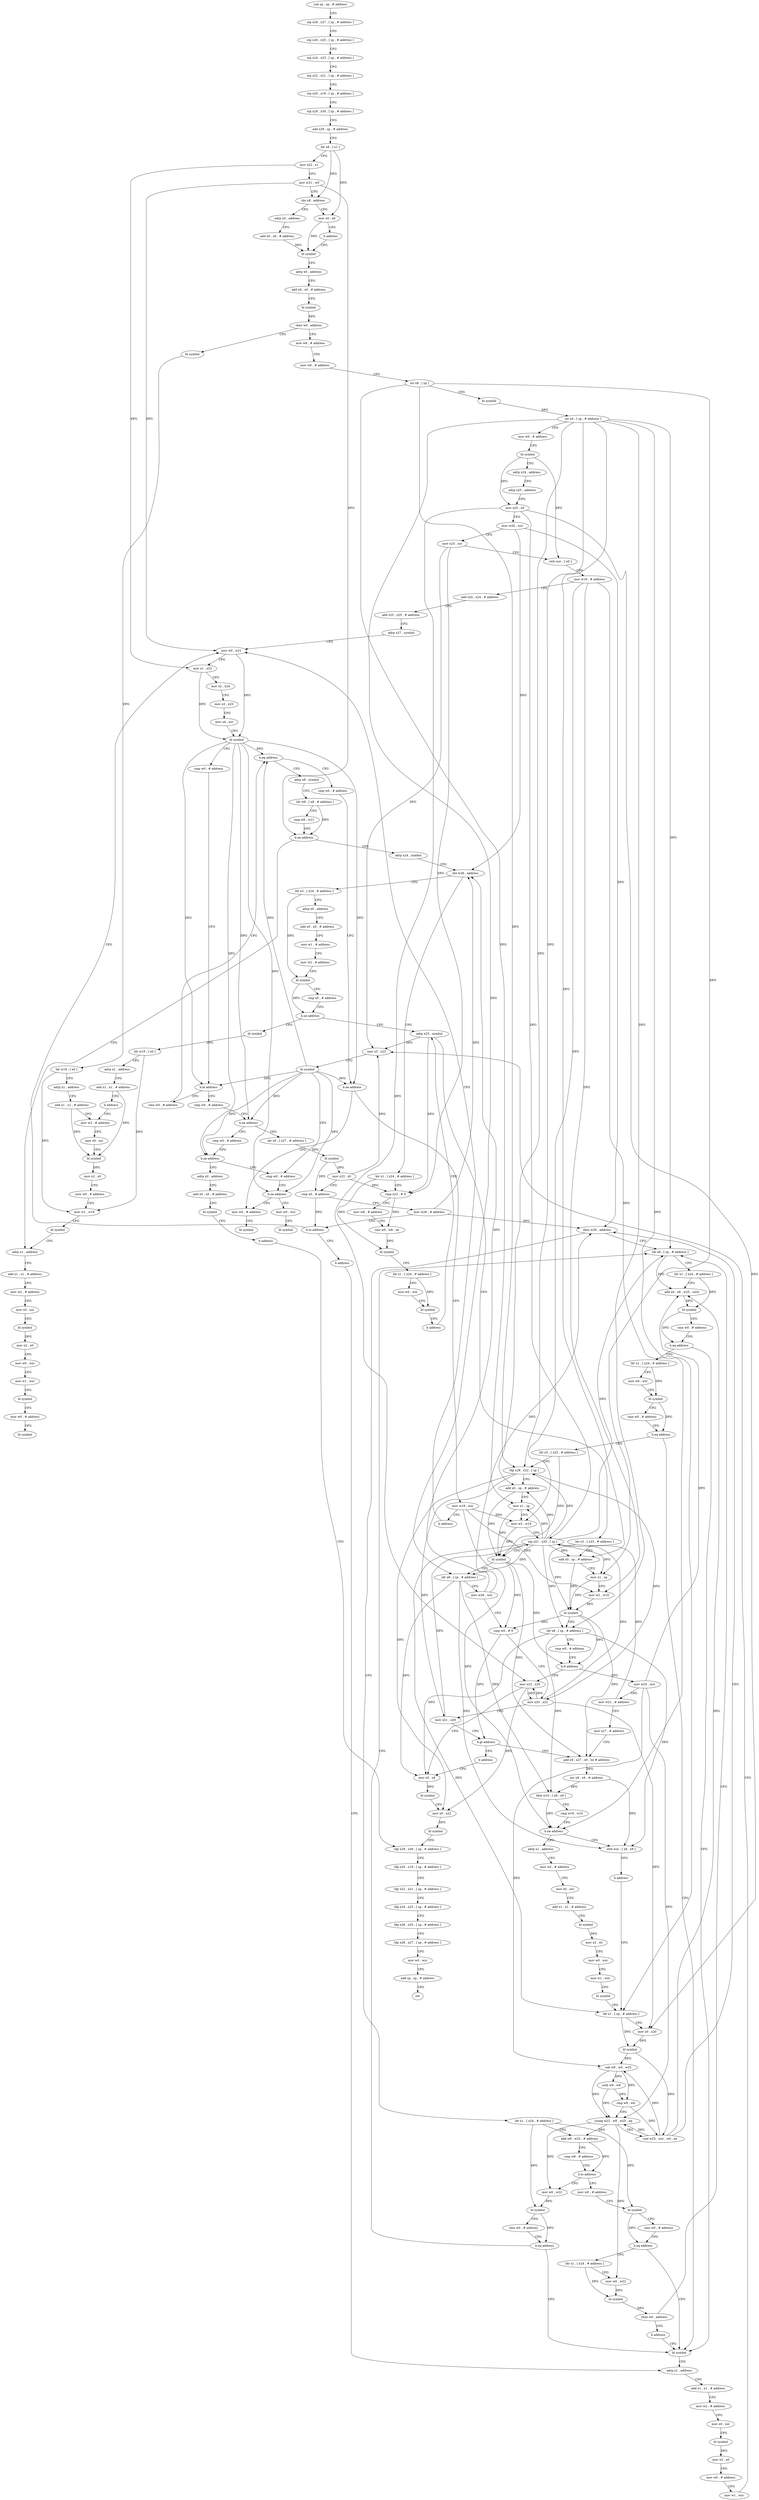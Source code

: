 digraph "func" {
"4199532" [label = "sub sp , sp , # address" ]
"4199536" [label = "stp x28 , x27 , [ sp , # address ]" ]
"4199540" [label = "stp x26 , x25 , [ sp , # address ]" ]
"4199544" [label = "stp x24 , x23 , [ sp , # address ]" ]
"4199548" [label = "stp x22 , x21 , [ sp , # address ]" ]
"4199552" [label = "stp x20 , x19 , [ sp , # address ]" ]
"4199556" [label = "stp x29 , x30 , [ sp , # address ]" ]
"4199560" [label = "add x29 , sp , # address" ]
"4199564" [label = "ldr x8 , [ x1 ]" ]
"4199568" [label = "mov x22 , x1" ]
"4199572" [label = "mov w21 , w0" ]
"4199576" [label = "cbz x8 , address" ]
"4199588" [label = "adrp x0 , address" ]
"4199580" [label = "mov x0 , x8" ]
"4199592" [label = "add x0 , x0 , # address" ]
"4199596" [label = "bl symbol" ]
"4199584" [label = "b address" ]
"4200332" [label = "bl symbol" ]
"4200336" [label = "ldr w19 , [ x0 ]" ]
"4200340" [label = "adrp x1 , address" ]
"4200344" [label = "add x1 , x1 , # address" ]
"4200348" [label = "mov w2 , # address" ]
"4199616" [label = "mov w8 , # address" ]
"4199620" [label = "mov w0 , # address" ]
"4199624" [label = "str x8 , [ sp ]" ]
"4199628" [label = "bl symbol" ]
"4199632" [label = "str x0 , [ sp , # address ]" ]
"4199636" [label = "mov w0 , # address" ]
"4199640" [label = "bl symbol" ]
"4199644" [label = "adrp x24 , address" ]
"4199648" [label = "adrp x25 , address" ]
"4199652" [label = "mov x20 , x0" ]
"4199656" [label = "mov w26 , wzr" ]
"4199660" [label = "mov x23 , xzr" ]
"4199664" [label = "strb wzr , [ x0 ]" ]
"4199668" [label = "mov w19 , # address" ]
"4199672" [label = "add x24 , x24 , # address" ]
"4199676" [label = "add x25 , x25 , # address" ]
"4199680" [label = "adrp x27 , symbol" ]
"4199684" [label = "mov w0 , w21" ]
"4199600" [label = "adrp x0 , address" ]
"4199604" [label = "add x0 , x0 , # address" ]
"4199608" [label = "bl symbol" ]
"4199612" [label = "cbnz w0 , address" ]
"4199752" [label = "cmn w0 , # address" ]
"4199756" [label = "b.eq address" ]
"4199800" [label = "adrp x8 , symbol" ]
"4199760" [label = "cmp w0 , # address" ]
"4199716" [label = "cmp w0 , # address" ]
"4199720" [label = "b.ne address" ]
"4199776" [label = "cmp w0 , # address" ]
"4199724" [label = "ldr x0 , [ x27 , # address ]" ]
"4199804" [label = "ldr w8 , [ x8 , # address ]" ]
"4199808" [label = "cmp w8 , w21" ]
"4199812" [label = "b.ne address" ]
"4200376" [label = "adrp x1 , address" ]
"4199816" [label = "adrp x24 , symbol" ]
"4199764" [label = "b.ne address" ]
"4200324" [label = "mov w0 , # address" ]
"4199768" [label = "mov w19 , wzr" ]
"4199780" [label = "b.ne address" ]
"4200308" [label = "cmp w0 , # address" ]
"4199784" [label = "adrp x0 , address" ]
"4199728" [label = "bl symbol" ]
"4199732" [label = "mov x23 , x0" ]
"4199736" [label = "cmp x0 , # address" ]
"4199740" [label = "mov w26 , # address" ]
"4199744" [label = "b.lo address" ]
"4199748" [label = "b address" ]
"4200380" [label = "add x1 , x1 , # address" ]
"4200384" [label = "mov w2 , # address" ]
"4200388" [label = "mov x0 , xzr" ]
"4200392" [label = "bl symbol" ]
"4200396" [label = "mov x2 , x0" ]
"4200400" [label = "mov w0 , wzr" ]
"4200404" [label = "mov w1 , wzr" ]
"4200408" [label = "bl symbol" ]
"4200412" [label = "mov w0 , # address" ]
"4200416" [label = "bl symbol" ]
"4199820" [label = "cbz w26 , address" ]
"4199860" [label = "ldr x3 , [ x24 , # address ]" ]
"4199824" [label = "ldr x1 , [ x24 , # address ]" ]
"4200328" [label = "bl symbol" ]
"4199772" [label = "b address" ]
"4200312" [label = "b.ne address" ]
"4200316" [label = "mov w0 , wzr" ]
"4199788" [label = "add x0 , x0 , # address" ]
"4199792" [label = "bl symbol" ]
"4199796" [label = "b address" ]
"4200228" [label = "ldp x29 , x30 , [ sp , # address ]" ]
"4199688" [label = "mov x1 , x22" ]
"4199692" [label = "mov x2 , x24" ]
"4199696" [label = "mov x3 , x25" ]
"4199700" [label = "mov x4 , xzr" ]
"4199704" [label = "bl symbol" ]
"4199708" [label = "cmp w0 , # address" ]
"4199712" [label = "b.le address" ]
"4200268" [label = "adrp x1 , address" ]
"4199864" [label = "adrp x0 , address" ]
"4199868" [label = "add x0 , x0 , # address" ]
"4199872" [label = "mov w1 , # address" ]
"4199876" [label = "mov w2 , # address" ]
"4199880" [label = "bl symbol" ]
"4199884" [label = "cmp x0 , # address" ]
"4199888" [label = "b.ne address" ]
"4200420" [label = "bl symbol" ]
"4199892" [label = "adrp x23 , symbol" ]
"4199828" [label = "cmp x23 , # 0" ]
"4199832" [label = "mov w8 , # address" ]
"4199836" [label = "cinc w0 , w8 , ne" ]
"4199840" [label = "bl symbol" ]
"4199844" [label = "ldr x1 , [ x24 , # address ]" ]
"4199848" [label = "mov w0 , wzr" ]
"4199852" [label = "bl symbol" ]
"4199856" [label = "b address" ]
"4200320" [label = "bl symbol" ]
"4200232" [label = "ldp x20 , x19 , [ sp , # address ]" ]
"4200236" [label = "ldp x22 , x21 , [ sp , # address ]" ]
"4200240" [label = "ldp x24 , x23 , [ sp , # address ]" ]
"4200244" [label = "ldp x26 , x25 , [ sp , # address ]" ]
"4200248" [label = "ldp x28 , x27 , [ sp , # address ]" ]
"4200252" [label = "mov w0 , wzr" ]
"4200256" [label = "add sp , sp , # address" ]
"4200260" [label = "ret" ]
"4200272" [label = "add x1 , x1 , # address" ]
"4200276" [label = "mov w2 , # address" ]
"4200280" [label = "mov x0 , xzr" ]
"4200284" [label = "bl symbol" ]
"4200288" [label = "mov x2 , x0" ]
"4200292" [label = "mov w0 , # address" ]
"4200296" [label = "mov w1 , wzr" ]
"4200300" [label = "mov x3 , x23" ]
"4200304" [label = "bl symbol" ]
"4200424" [label = "ldr w19 , [ x0 ]" ]
"4200428" [label = "adrp x1 , address" ]
"4200432" [label = "add x1 , x1 , # address" ]
"4200436" [label = "b address" ]
"4199896" [label = "ldr x3 , [ x23 , # address ]" ]
"4199900" [label = "add x0 , sp , # address" ]
"4199904" [label = "mov x1 , sp" ]
"4199908" [label = "mov w2 , w19" ]
"4199912" [label = "bl symbol" ]
"4199916" [label = "ldr x8 , [ sp , # address ]" ]
"4199920" [label = "cmp w0 , # address" ]
"4199924" [label = "b.lt address" ]
"4200208" [label = "mov x22 , x20" ]
"4199928" [label = "mov w25 , wzr" ]
"4200352" [label = "mov x0 , xzr" ]
"4200356" [label = "bl symbol" ]
"4200360" [label = "mov x2 , x0" ]
"4200364" [label = "mov w0 , # address" ]
"4200368" [label = "mov w1 , w19" ]
"4200372" [label = "bl symbol" ]
"4200212" [label = "mov x0 , x8" ]
"4199932" [label = "mov w21 , # address" ]
"4199936" [label = "mov x27 , # address" ]
"4199940" [label = "add x9 , x27 , x0 , lsl # address" ]
"4199968" [label = "adrp x1 , address" ]
"4199972" [label = "mov w2 , # address" ]
"4199976" [label = "mov x0 , xzr" ]
"4199980" [label = "add x1 , x1 , # address" ]
"4199984" [label = "bl symbol" ]
"4199988" [label = "mov x2 , x0" ]
"4199992" [label = "mov w0 , wzr" ]
"4199996" [label = "mov w1 , wzr" ]
"4200000" [label = "bl symbol" ]
"4200004" [label = "ldr x1 , [ sp , # address ]" ]
"4199960" [label = "strb wzr , [ x8 , x9 ]" ]
"4199964" [label = "b address" ]
"4200108" [label = "ldr x8 , [ sp , # address ]" ]
"4200112" [label = "ldr x1 , [ x24 , # address ]" ]
"4200116" [label = "add x0 , x8 , w25 , sxtw" ]
"4200120" [label = "bl symbol" ]
"4200124" [label = "cmn w0 , # address" ]
"4200128" [label = "b.eq address" ]
"4200264" [label = "bl symbol" ]
"4200132" [label = "ldr x1 , [ x24 , # address ]" ]
"4200040" [label = "ldr x1 , [ x24 , # address ]" ]
"4200044" [label = "add w8 , w22 , # address" ]
"4200048" [label = "cmp w8 , # address" ]
"4200052" [label = "b.lo address" ]
"4200092" [label = "mov w0 , w22" ]
"4200056" [label = "mov w0 , # address" ]
"4200008" [label = "mov x0 , x20" ]
"4200012" [label = "bl symbol" ]
"4200016" [label = "sub w8 , w0 , w25" ]
"4200020" [label = "sxth w9 , w8" ]
"4200024" [label = "cmp w9 , w8" ]
"4200028" [label = "csneg w22 , w8 , w25 , eq" ]
"4200032" [label = "csel w25 , wzr , w0 , ne" ]
"4200036" [label = "cbnz w26 , address" ]
"4200136" [label = "mov w0 , wzr" ]
"4200140" [label = "bl symbol" ]
"4200144" [label = "cmn w0 , # address" ]
"4200148" [label = "b.eq address" ]
"4200152" [label = "ldr x3 , [ x23 , # address ]" ]
"4200096" [label = "bl symbol" ]
"4200100" [label = "cmn w0 , # address" ]
"4200104" [label = "b.eq address" ]
"4200060" [label = "bl symbol" ]
"4200064" [label = "cmn w0 , # address" ]
"4200068" [label = "b.eq address" ]
"4200072" [label = "ldr x1 , [ x24 , # address ]" ]
"4200156" [label = "ldp x28 , x22 , [ sp ]" ]
"4200160" [label = "add x0 , sp , # address" ]
"4200164" [label = "mov x1 , sp" ]
"4200168" [label = "mov w2 , w19" ]
"4200172" [label = "stp x21 , x20 , [ sp ]" ]
"4200176" [label = "bl symbol" ]
"4200180" [label = "ldr x8 , [ sp , # address ]" ]
"4200184" [label = "mov w26 , wzr" ]
"4200188" [label = "cmp w0 , # 0" ]
"4200192" [label = "mov x20 , x22" ]
"4200196" [label = "mov x21 , x28" ]
"4200200" [label = "b.gt address" ]
"4200204" [label = "b address" ]
"4200076" [label = "mov w0 , w22" ]
"4200080" [label = "bl symbol" ]
"4200084" [label = "cbnz w0 , address" ]
"4200088" [label = "b address" ]
"4199944" [label = "asr x9 , x9 , # address" ]
"4199948" [label = "ldrb w10 , [ x8 , x9 ]" ]
"4199952" [label = "cmp w19 , w10" ]
"4199956" [label = "b.ne address" ]
"4200216" [label = "bl symbol" ]
"4200220" [label = "mov x0 , x22" ]
"4200224" [label = "bl symbol" ]
"4199532" -> "4199536" [ label = "CFG" ]
"4199536" -> "4199540" [ label = "CFG" ]
"4199540" -> "4199544" [ label = "CFG" ]
"4199544" -> "4199548" [ label = "CFG" ]
"4199548" -> "4199552" [ label = "CFG" ]
"4199552" -> "4199556" [ label = "CFG" ]
"4199556" -> "4199560" [ label = "CFG" ]
"4199560" -> "4199564" [ label = "CFG" ]
"4199564" -> "4199568" [ label = "CFG" ]
"4199564" -> "4199576" [ label = "DFG" ]
"4199564" -> "4199580" [ label = "DFG" ]
"4199568" -> "4199572" [ label = "CFG" ]
"4199568" -> "4199688" [ label = "DFG" ]
"4199572" -> "4199576" [ label = "CFG" ]
"4199572" -> "4199684" [ label = "DFG" ]
"4199572" -> "4199812" [ label = "DFG" ]
"4199576" -> "4199588" [ label = "CFG" ]
"4199576" -> "4199580" [ label = "CFG" ]
"4199588" -> "4199592" [ label = "CFG" ]
"4199580" -> "4199584" [ label = "CFG" ]
"4199580" -> "4199596" [ label = "DFG" ]
"4199592" -> "4199596" [ label = "DFG" ]
"4199596" -> "4199600" [ label = "CFG" ]
"4199584" -> "4199596" [ label = "CFG" ]
"4200332" -> "4200336" [ label = "DFG" ]
"4200336" -> "4200340" [ label = "CFG" ]
"4200336" -> "4200368" [ label = "DFG" ]
"4200340" -> "4200344" [ label = "CFG" ]
"4200344" -> "4200348" [ label = "CFG" ]
"4200344" -> "4200356" [ label = "DFG" ]
"4200348" -> "4200352" [ label = "CFG" ]
"4199616" -> "4199620" [ label = "CFG" ]
"4199620" -> "4199624" [ label = "CFG" ]
"4199624" -> "4199628" [ label = "CFG" ]
"4199624" -> "4200156" [ label = "DFG" ]
"4199624" -> "4199904" [ label = "DFG" ]
"4199624" -> "4200164" [ label = "DFG" ]
"4199628" -> "4199632" [ label = "DFG" ]
"4199632" -> "4199636" [ label = "CFG" ]
"4199632" -> "4199916" [ label = "DFG" ]
"4199632" -> "4200004" [ label = "DFG" ]
"4199632" -> "4200108" [ label = "DFG" ]
"4199632" -> "4200156" [ label = "DFG" ]
"4199632" -> "4200180" [ label = "DFG" ]
"4199632" -> "4199900" [ label = "DFG" ]
"4199632" -> "4200160" [ label = "DFG" ]
"4199636" -> "4199640" [ label = "CFG" ]
"4199640" -> "4199644" [ label = "CFG" ]
"4199640" -> "4199652" [ label = "DFG" ]
"4199640" -> "4199664" [ label = "DFG" ]
"4199644" -> "4199648" [ label = "CFG" ]
"4199648" -> "4199652" [ label = "CFG" ]
"4199652" -> "4199656" [ label = "CFG" ]
"4199652" -> "4200208" [ label = "DFG" ]
"4199652" -> "4200008" [ label = "DFG" ]
"4199652" -> "4200172" [ label = "DFG" ]
"4199656" -> "4199660" [ label = "CFG" ]
"4199656" -> "4199820" [ label = "DFG" ]
"4199656" -> "4200036" [ label = "DFG" ]
"4199660" -> "4199664" [ label = "CFG" ]
"4199660" -> "4199828" [ label = "DFG" ]
"4199660" -> "4200300" [ label = "DFG" ]
"4199664" -> "4199668" [ label = "CFG" ]
"4199668" -> "4199672" [ label = "CFG" ]
"4199668" -> "4199908" [ label = "DFG" ]
"4199668" -> "4199956" [ label = "DFG" ]
"4199668" -> "4200168" [ label = "DFG" ]
"4199672" -> "4199676" [ label = "CFG" ]
"4199676" -> "4199680" [ label = "CFG" ]
"4199680" -> "4199684" [ label = "CFG" ]
"4199684" -> "4199688" [ label = "CFG" ]
"4199684" -> "4199704" [ label = "DFG" ]
"4199600" -> "4199604" [ label = "CFG" ]
"4199604" -> "4199608" [ label = "CFG" ]
"4199608" -> "4199612" [ label = "DFG" ]
"4199612" -> "4200332" [ label = "CFG" ]
"4199612" -> "4199616" [ label = "CFG" ]
"4199752" -> "4199756" [ label = "CFG" ]
"4199756" -> "4199800" [ label = "CFG" ]
"4199756" -> "4199760" [ label = "CFG" ]
"4199800" -> "4199804" [ label = "CFG" ]
"4199760" -> "4199764" [ label = "CFG" ]
"4199716" -> "4199720" [ label = "CFG" ]
"4199720" -> "4199776" [ label = "CFG" ]
"4199720" -> "4199724" [ label = "CFG" ]
"4199776" -> "4199780" [ label = "CFG" ]
"4199724" -> "4199728" [ label = "DFG" ]
"4199804" -> "4199808" [ label = "CFG" ]
"4199804" -> "4199812" [ label = "DFG" ]
"4199808" -> "4199812" [ label = "CFG" ]
"4199812" -> "4200376" [ label = "CFG" ]
"4199812" -> "4199816" [ label = "CFG" ]
"4200376" -> "4200380" [ label = "CFG" ]
"4199816" -> "4199820" [ label = "CFG" ]
"4199764" -> "4200324" [ label = "CFG" ]
"4199764" -> "4199768" [ label = "CFG" ]
"4200324" -> "4200328" [ label = "CFG" ]
"4199768" -> "4199772" [ label = "CFG" ]
"4199768" -> "4199908" [ label = "DFG" ]
"4199768" -> "4199956" [ label = "DFG" ]
"4199768" -> "4200168" [ label = "DFG" ]
"4199780" -> "4200308" [ label = "CFG" ]
"4199780" -> "4199784" [ label = "CFG" ]
"4200308" -> "4200312" [ label = "CFG" ]
"4199784" -> "4199788" [ label = "CFG" ]
"4199728" -> "4199732" [ label = "DFG" ]
"4199728" -> "4199736" [ label = "DFG" ]
"4199732" -> "4199736" [ label = "CFG" ]
"4199732" -> "4199828" [ label = "DFG" ]
"4199732" -> "4200300" [ label = "DFG" ]
"4199736" -> "4199740" [ label = "CFG" ]
"4199736" -> "4199744" [ label = "DFG" ]
"4199740" -> "4199744" [ label = "CFG" ]
"4199740" -> "4199820" [ label = "DFG" ]
"4199740" -> "4200036" [ label = "DFG" ]
"4199744" -> "4199684" [ label = "CFG" ]
"4199744" -> "4199748" [ label = "CFG" ]
"4199748" -> "4200268" [ label = "CFG" ]
"4200380" -> "4200384" [ label = "CFG" ]
"4200384" -> "4200388" [ label = "CFG" ]
"4200388" -> "4200392" [ label = "CFG" ]
"4200392" -> "4200396" [ label = "DFG" ]
"4200396" -> "4200400" [ label = "CFG" ]
"4200400" -> "4200404" [ label = "CFG" ]
"4200404" -> "4200408" [ label = "CFG" ]
"4200408" -> "4200412" [ label = "CFG" ]
"4200412" -> "4200416" [ label = "CFG" ]
"4199820" -> "4199860" [ label = "CFG" ]
"4199820" -> "4199824" [ label = "CFG" ]
"4199860" -> "4199864" [ label = "CFG" ]
"4199860" -> "4199880" [ label = "DFG" ]
"4199824" -> "4199828" [ label = "CFG" ]
"4199824" -> "4199840" [ label = "DFG" ]
"4199772" -> "4199684" [ label = "CFG" ]
"4200312" -> "4200324" [ label = "CFG" ]
"4200312" -> "4200316" [ label = "CFG" ]
"4200316" -> "4200320" [ label = "CFG" ]
"4199788" -> "4199792" [ label = "CFG" ]
"4199792" -> "4199796" [ label = "CFG" ]
"4199796" -> "4200228" [ label = "CFG" ]
"4200228" -> "4200232" [ label = "CFG" ]
"4199688" -> "4199692" [ label = "CFG" ]
"4199688" -> "4199704" [ label = "DFG" ]
"4199692" -> "4199696" [ label = "CFG" ]
"4199696" -> "4199700" [ label = "CFG" ]
"4199700" -> "4199704" [ label = "CFG" ]
"4199704" -> "4199708" [ label = "CFG" ]
"4199704" -> "4199712" [ label = "DFG" ]
"4199704" -> "4199756" [ label = "DFG" ]
"4199704" -> "4199720" [ label = "DFG" ]
"4199704" -> "4199764" [ label = "DFG" ]
"4199704" -> "4199780" [ label = "DFG" ]
"4199704" -> "4200312" [ label = "DFG" ]
"4199708" -> "4199712" [ label = "CFG" ]
"4199712" -> "4199752" [ label = "CFG" ]
"4199712" -> "4199716" [ label = "CFG" ]
"4200268" -> "4200272" [ label = "CFG" ]
"4199864" -> "4199868" [ label = "CFG" ]
"4199868" -> "4199872" [ label = "CFG" ]
"4199872" -> "4199876" [ label = "CFG" ]
"4199876" -> "4199880" [ label = "CFG" ]
"4199880" -> "4199884" [ label = "CFG" ]
"4199880" -> "4199888" [ label = "DFG" ]
"4199884" -> "4199888" [ label = "CFG" ]
"4199888" -> "4200420" [ label = "CFG" ]
"4199888" -> "4199892" [ label = "CFG" ]
"4200420" -> "4200424" [ label = "DFG" ]
"4199892" -> "4199896" [ label = "CFG" ]
"4199892" -> "4199828" [ label = "DFG" ]
"4199892" -> "4200300" [ label = "DFG" ]
"4199828" -> "4199832" [ label = "CFG" ]
"4199828" -> "4199836" [ label = "DFG" ]
"4199832" -> "4199836" [ label = "CFG" ]
"4199836" -> "4199840" [ label = "DFG" ]
"4199840" -> "4199844" [ label = "CFG" ]
"4199844" -> "4199848" [ label = "CFG" ]
"4199844" -> "4199852" [ label = "DFG" ]
"4199848" -> "4199852" [ label = "CFG" ]
"4199852" -> "4199856" [ label = "CFG" ]
"4199856" -> "4199892" [ label = "CFG" ]
"4200232" -> "4200236" [ label = "CFG" ]
"4200236" -> "4200240" [ label = "CFG" ]
"4200240" -> "4200244" [ label = "CFG" ]
"4200244" -> "4200248" [ label = "CFG" ]
"4200248" -> "4200252" [ label = "CFG" ]
"4200252" -> "4200256" [ label = "CFG" ]
"4200256" -> "4200260" [ label = "CFG" ]
"4200272" -> "4200276" [ label = "CFG" ]
"4200276" -> "4200280" [ label = "CFG" ]
"4200280" -> "4200284" [ label = "CFG" ]
"4200284" -> "4200288" [ label = "DFG" ]
"4200288" -> "4200292" [ label = "CFG" ]
"4200292" -> "4200296" [ label = "CFG" ]
"4200296" -> "4200300" [ label = "CFG" ]
"4200300" -> "4200304" [ label = "CFG" ]
"4200304" -> "4200308" [ label = "CFG" ]
"4200304" -> "4199712" [ label = "DFG" ]
"4200304" -> "4199756" [ label = "DFG" ]
"4200304" -> "4199720" [ label = "DFG" ]
"4200304" -> "4199764" [ label = "DFG" ]
"4200304" -> "4199780" [ label = "DFG" ]
"4200304" -> "4200312" [ label = "DFG" ]
"4200424" -> "4200428" [ label = "CFG" ]
"4200424" -> "4200368" [ label = "DFG" ]
"4200428" -> "4200432" [ label = "CFG" ]
"4200432" -> "4200436" [ label = "CFG" ]
"4200432" -> "4200356" [ label = "DFG" ]
"4200436" -> "4200348" [ label = "CFG" ]
"4199896" -> "4199900" [ label = "CFG" ]
"4199896" -> "4199912" [ label = "DFG" ]
"4199900" -> "4199904" [ label = "CFG" ]
"4199900" -> "4199912" [ label = "DFG" ]
"4199904" -> "4199908" [ label = "CFG" ]
"4199904" -> "4199912" [ label = "DFG" ]
"4199908" -> "4199912" [ label = "DFG" ]
"4199912" -> "4199916" [ label = "CFG" ]
"4199912" -> "4199924" [ label = "DFG" ]
"4199912" -> "4199940" [ label = "DFG" ]
"4199912" -> "4200188" [ label = "DFG" ]
"4199916" -> "4199920" [ label = "CFG" ]
"4199916" -> "4200212" [ label = "DFG" ]
"4199916" -> "4199948" [ label = "DFG" ]
"4199916" -> "4199960" [ label = "DFG" ]
"4199920" -> "4199924" [ label = "CFG" ]
"4199924" -> "4200208" [ label = "CFG" ]
"4199924" -> "4199928" [ label = "CFG" ]
"4200208" -> "4200212" [ label = "CFG" ]
"4200208" -> "4200220" [ label = "DFG" ]
"4200208" -> "4200192" [ label = "DFG" ]
"4199928" -> "4199932" [ label = "CFG" ]
"4199928" -> "4200016" [ label = "DFG" ]
"4199928" -> "4200028" [ label = "DFG" ]
"4199928" -> "4200116" [ label = "DFG" ]
"4200352" -> "4200356" [ label = "CFG" ]
"4200356" -> "4200360" [ label = "DFG" ]
"4200360" -> "4200364" [ label = "CFG" ]
"4200364" -> "4200368" [ label = "CFG" ]
"4200368" -> "4200372" [ label = "CFG" ]
"4200372" -> "4200376" [ label = "CFG" ]
"4200212" -> "4200216" [ label = "DFG" ]
"4199932" -> "4199936" [ label = "CFG" ]
"4199932" -> "4200172" [ label = "DFG" ]
"4199936" -> "4199940" [ label = "CFG" ]
"4199940" -> "4199944" [ label = "DFG" ]
"4199968" -> "4199972" [ label = "CFG" ]
"4199972" -> "4199976" [ label = "CFG" ]
"4199976" -> "4199980" [ label = "CFG" ]
"4199980" -> "4199984" [ label = "CFG" ]
"4199984" -> "4199988" [ label = "DFG" ]
"4199988" -> "4199992" [ label = "CFG" ]
"4199992" -> "4199996" [ label = "CFG" ]
"4199996" -> "4200000" [ label = "CFG" ]
"4200000" -> "4200004" [ label = "CFG" ]
"4200004" -> "4200008" [ label = "CFG" ]
"4200004" -> "4200012" [ label = "DFG" ]
"4199960" -> "4199964" [ label = "CFG" ]
"4199964" -> "4200004" [ label = "CFG" ]
"4200108" -> "4200112" [ label = "CFG" ]
"4200108" -> "4200116" [ label = "DFG" ]
"4200112" -> "4200116" [ label = "CFG" ]
"4200112" -> "4200120" [ label = "DFG" ]
"4200116" -> "4200120" [ label = "DFG" ]
"4200120" -> "4200124" [ label = "CFG" ]
"4200120" -> "4200128" [ label = "DFG" ]
"4200124" -> "4200128" [ label = "CFG" ]
"4200128" -> "4200264" [ label = "CFG" ]
"4200128" -> "4200132" [ label = "CFG" ]
"4200264" -> "4200268" [ label = "CFG" ]
"4200132" -> "4200136" [ label = "CFG" ]
"4200132" -> "4200140" [ label = "DFG" ]
"4200040" -> "4200044" [ label = "CFG" ]
"4200040" -> "4200096" [ label = "DFG" ]
"4200040" -> "4200060" [ label = "DFG" ]
"4200044" -> "4200048" [ label = "CFG" ]
"4200044" -> "4200052" [ label = "DFG" ]
"4200048" -> "4200052" [ label = "CFG" ]
"4200052" -> "4200092" [ label = "CFG" ]
"4200052" -> "4200056" [ label = "CFG" ]
"4200092" -> "4200096" [ label = "DFG" ]
"4200056" -> "4200060" [ label = "CFG" ]
"4200008" -> "4200012" [ label = "DFG" ]
"4200012" -> "4200016" [ label = "DFG" ]
"4200012" -> "4200032" [ label = "DFG" ]
"4200016" -> "4200020" [ label = "DFG" ]
"4200016" -> "4200024" [ label = "DFG" ]
"4200016" -> "4200028" [ label = "DFG" ]
"4200020" -> "4200024" [ label = "DFG" ]
"4200020" -> "4200028" [ label = "DFG" ]
"4200024" -> "4200028" [ label = "CFG" ]
"4200024" -> "4200032" [ label = "DFG" ]
"4200028" -> "4200032" [ label = "CFG" ]
"4200028" -> "4200044" [ label = "DFG" ]
"4200028" -> "4200092" [ label = "DFG" ]
"4200028" -> "4200076" [ label = "DFG" ]
"4200032" -> "4200036" [ label = "CFG" ]
"4200032" -> "4200016" [ label = "DFG" ]
"4200032" -> "4200028" [ label = "DFG" ]
"4200032" -> "4200116" [ label = "DFG" ]
"4200036" -> "4200108" [ label = "CFG" ]
"4200036" -> "4200040" [ label = "CFG" ]
"4200136" -> "4200140" [ label = "CFG" ]
"4200140" -> "4200144" [ label = "CFG" ]
"4200140" -> "4200148" [ label = "DFG" ]
"4200144" -> "4200148" [ label = "CFG" ]
"4200148" -> "4200264" [ label = "CFG" ]
"4200148" -> "4200152" [ label = "CFG" ]
"4200152" -> "4200156" [ label = "CFG" ]
"4200152" -> "4200176" [ label = "DFG" ]
"4200096" -> "4200100" [ label = "CFG" ]
"4200096" -> "4200104" [ label = "DFG" ]
"4200100" -> "4200104" [ label = "CFG" ]
"4200104" -> "4200264" [ label = "CFG" ]
"4200104" -> "4200108" [ label = "CFG" ]
"4200060" -> "4200064" [ label = "CFG" ]
"4200060" -> "4200068" [ label = "DFG" ]
"4200064" -> "4200068" [ label = "CFG" ]
"4200068" -> "4200264" [ label = "CFG" ]
"4200068" -> "4200072" [ label = "CFG" ]
"4200072" -> "4200076" [ label = "CFG" ]
"4200072" -> "4200080" [ label = "DFG" ]
"4200156" -> "4200160" [ label = "CFG" ]
"4200156" -> "4200220" [ label = "DFG" ]
"4200156" -> "4200196" [ label = "DFG" ]
"4200156" -> "4200192" [ label = "DFG" ]
"4200160" -> "4200164" [ label = "CFG" ]
"4200160" -> "4200176" [ label = "DFG" ]
"4200164" -> "4200168" [ label = "CFG" ]
"4200164" -> "4200176" [ label = "DFG" ]
"4200168" -> "4200172" [ label = "CFG" ]
"4200168" -> "4200176" [ label = "DFG" ]
"4200172" -> "4200176" [ label = "CFG" ]
"4200172" -> "4199900" [ label = "DFG" ]
"4200172" -> "4199904" [ label = "DFG" ]
"4200172" -> "4199916" [ label = "DFG" ]
"4200172" -> "4200004" [ label = "DFG" ]
"4200172" -> "4200108" [ label = "DFG" ]
"4200172" -> "4200156" [ label = "DFG" ]
"4200172" -> "4200160" [ label = "DFG" ]
"4200172" -> "4200164" [ label = "DFG" ]
"4200172" -> "4200180" [ label = "DFG" ]
"4200176" -> "4200180" [ label = "CFG" ]
"4200176" -> "4199924" [ label = "DFG" ]
"4200176" -> "4199940" [ label = "DFG" ]
"4200176" -> "4200188" [ label = "DFG" ]
"4200180" -> "4200184" [ label = "CFG" ]
"4200180" -> "4200212" [ label = "DFG" ]
"4200180" -> "4199948" [ label = "DFG" ]
"4200180" -> "4199960" [ label = "DFG" ]
"4200184" -> "4200188" [ label = "CFG" ]
"4200184" -> "4199820" [ label = "DFG" ]
"4200184" -> "4200036" [ label = "DFG" ]
"4200188" -> "4200192" [ label = "CFG" ]
"4200188" -> "4200200" [ label = "DFG" ]
"4200192" -> "4200196" [ label = "CFG" ]
"4200192" -> "4200208" [ label = "DFG" ]
"4200192" -> "4200008" [ label = "DFG" ]
"4200192" -> "4200172" [ label = "DFG" ]
"4200196" -> "4200200" [ label = "CFG" ]
"4200196" -> "4200172" [ label = "DFG" ]
"4200200" -> "4199940" [ label = "CFG" ]
"4200200" -> "4200204" [ label = "CFG" ]
"4200204" -> "4200212" [ label = "CFG" ]
"4200076" -> "4200080" [ label = "DFG" ]
"4200080" -> "4200084" [ label = "DFG" ]
"4200084" -> "4200108" [ label = "CFG" ]
"4200084" -> "4200088" [ label = "CFG" ]
"4200088" -> "4200264" [ label = "CFG" ]
"4199944" -> "4199948" [ label = "DFG" ]
"4199944" -> "4199960" [ label = "DFG" ]
"4199948" -> "4199952" [ label = "CFG" ]
"4199948" -> "4199956" [ label = "DFG" ]
"4199952" -> "4199956" [ label = "CFG" ]
"4199956" -> "4199968" [ label = "CFG" ]
"4199956" -> "4199960" [ label = "CFG" ]
"4200216" -> "4200220" [ label = "CFG" ]
"4200220" -> "4200224" [ label = "DFG" ]
"4200224" -> "4200228" [ label = "CFG" ]
}
